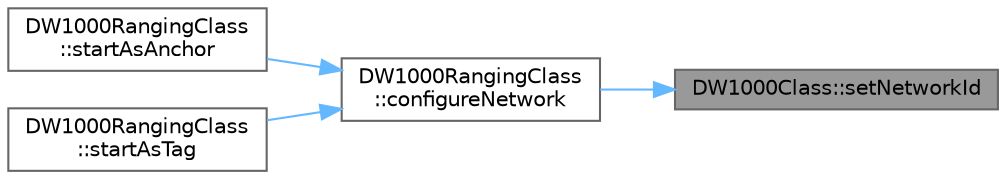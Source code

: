 digraph "DW1000Class::setNetworkId"
{
 // LATEX_PDF_SIZE
  bgcolor="transparent";
  edge [fontname=Helvetica,fontsize=10,labelfontname=Helvetica,labelfontsize=10];
  node [fontname=Helvetica,fontsize=10,shape=box,height=0.2,width=0.4];
  rankdir="RL";
  Node1 [id="Node000001",label="DW1000Class::setNetworkId",height=0.2,width=0.4,color="gray40", fillcolor="grey60", style="filled", fontcolor="black",tooltip=" "];
  Node1 -> Node2 [id="edge4_Node000001_Node000002",dir="back",color="steelblue1",style="solid",tooltip=" "];
  Node2 [id="Node000002",label="DW1000RangingClass\l::configureNetwork",height=0.2,width=0.4,color="grey40", fillcolor="white", style="filled",URL="$class_d_w1000_ranging_class.html#a8d52b5dadd722c169e960a3ccb0850f2",tooltip=" "];
  Node2 -> Node3 [id="edge5_Node000002_Node000003",dir="back",color="steelblue1",style="solid",tooltip=" "];
  Node3 [id="Node000003",label="DW1000RangingClass\l::startAsAnchor",height=0.2,width=0.4,color="grey40", fillcolor="white", style="filled",URL="$class_d_w1000_ranging_class.html#afa94ffdfcd78b53e271b98eb6bad8368",tooltip=" "];
  Node2 -> Node4 [id="edge6_Node000002_Node000004",dir="back",color="steelblue1",style="solid",tooltip=" "];
  Node4 [id="Node000004",label="DW1000RangingClass\l::startAsTag",height=0.2,width=0.4,color="grey40", fillcolor="white", style="filled",URL="$class_d_w1000_ranging_class.html#a9068f9887db35c9e683329bd4bbae684",tooltip=" "];
}
